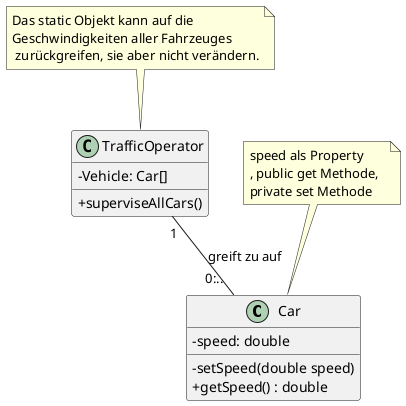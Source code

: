 @startuml
skinparam classAttributeIconSize 0
class Car{
  - speed: double
  - setSpeed(double speed)
  + getSpeed() : double
}

class TrafficOperator{
  - Vehicle: Car[]
  + superviseAllCars()
}

TrafficOperator "1" -- "0:.. "Car : "greift zu auf"

note top of TrafficOperator : Das static Objekt kann auf die \nGeschwindigkeiten aller Fahrzeuges\n zurückgreifen, sie aber nicht verändern.
note top of Car : speed als Property \n, public get Methode,  \nprivate set Methode

@enduml
